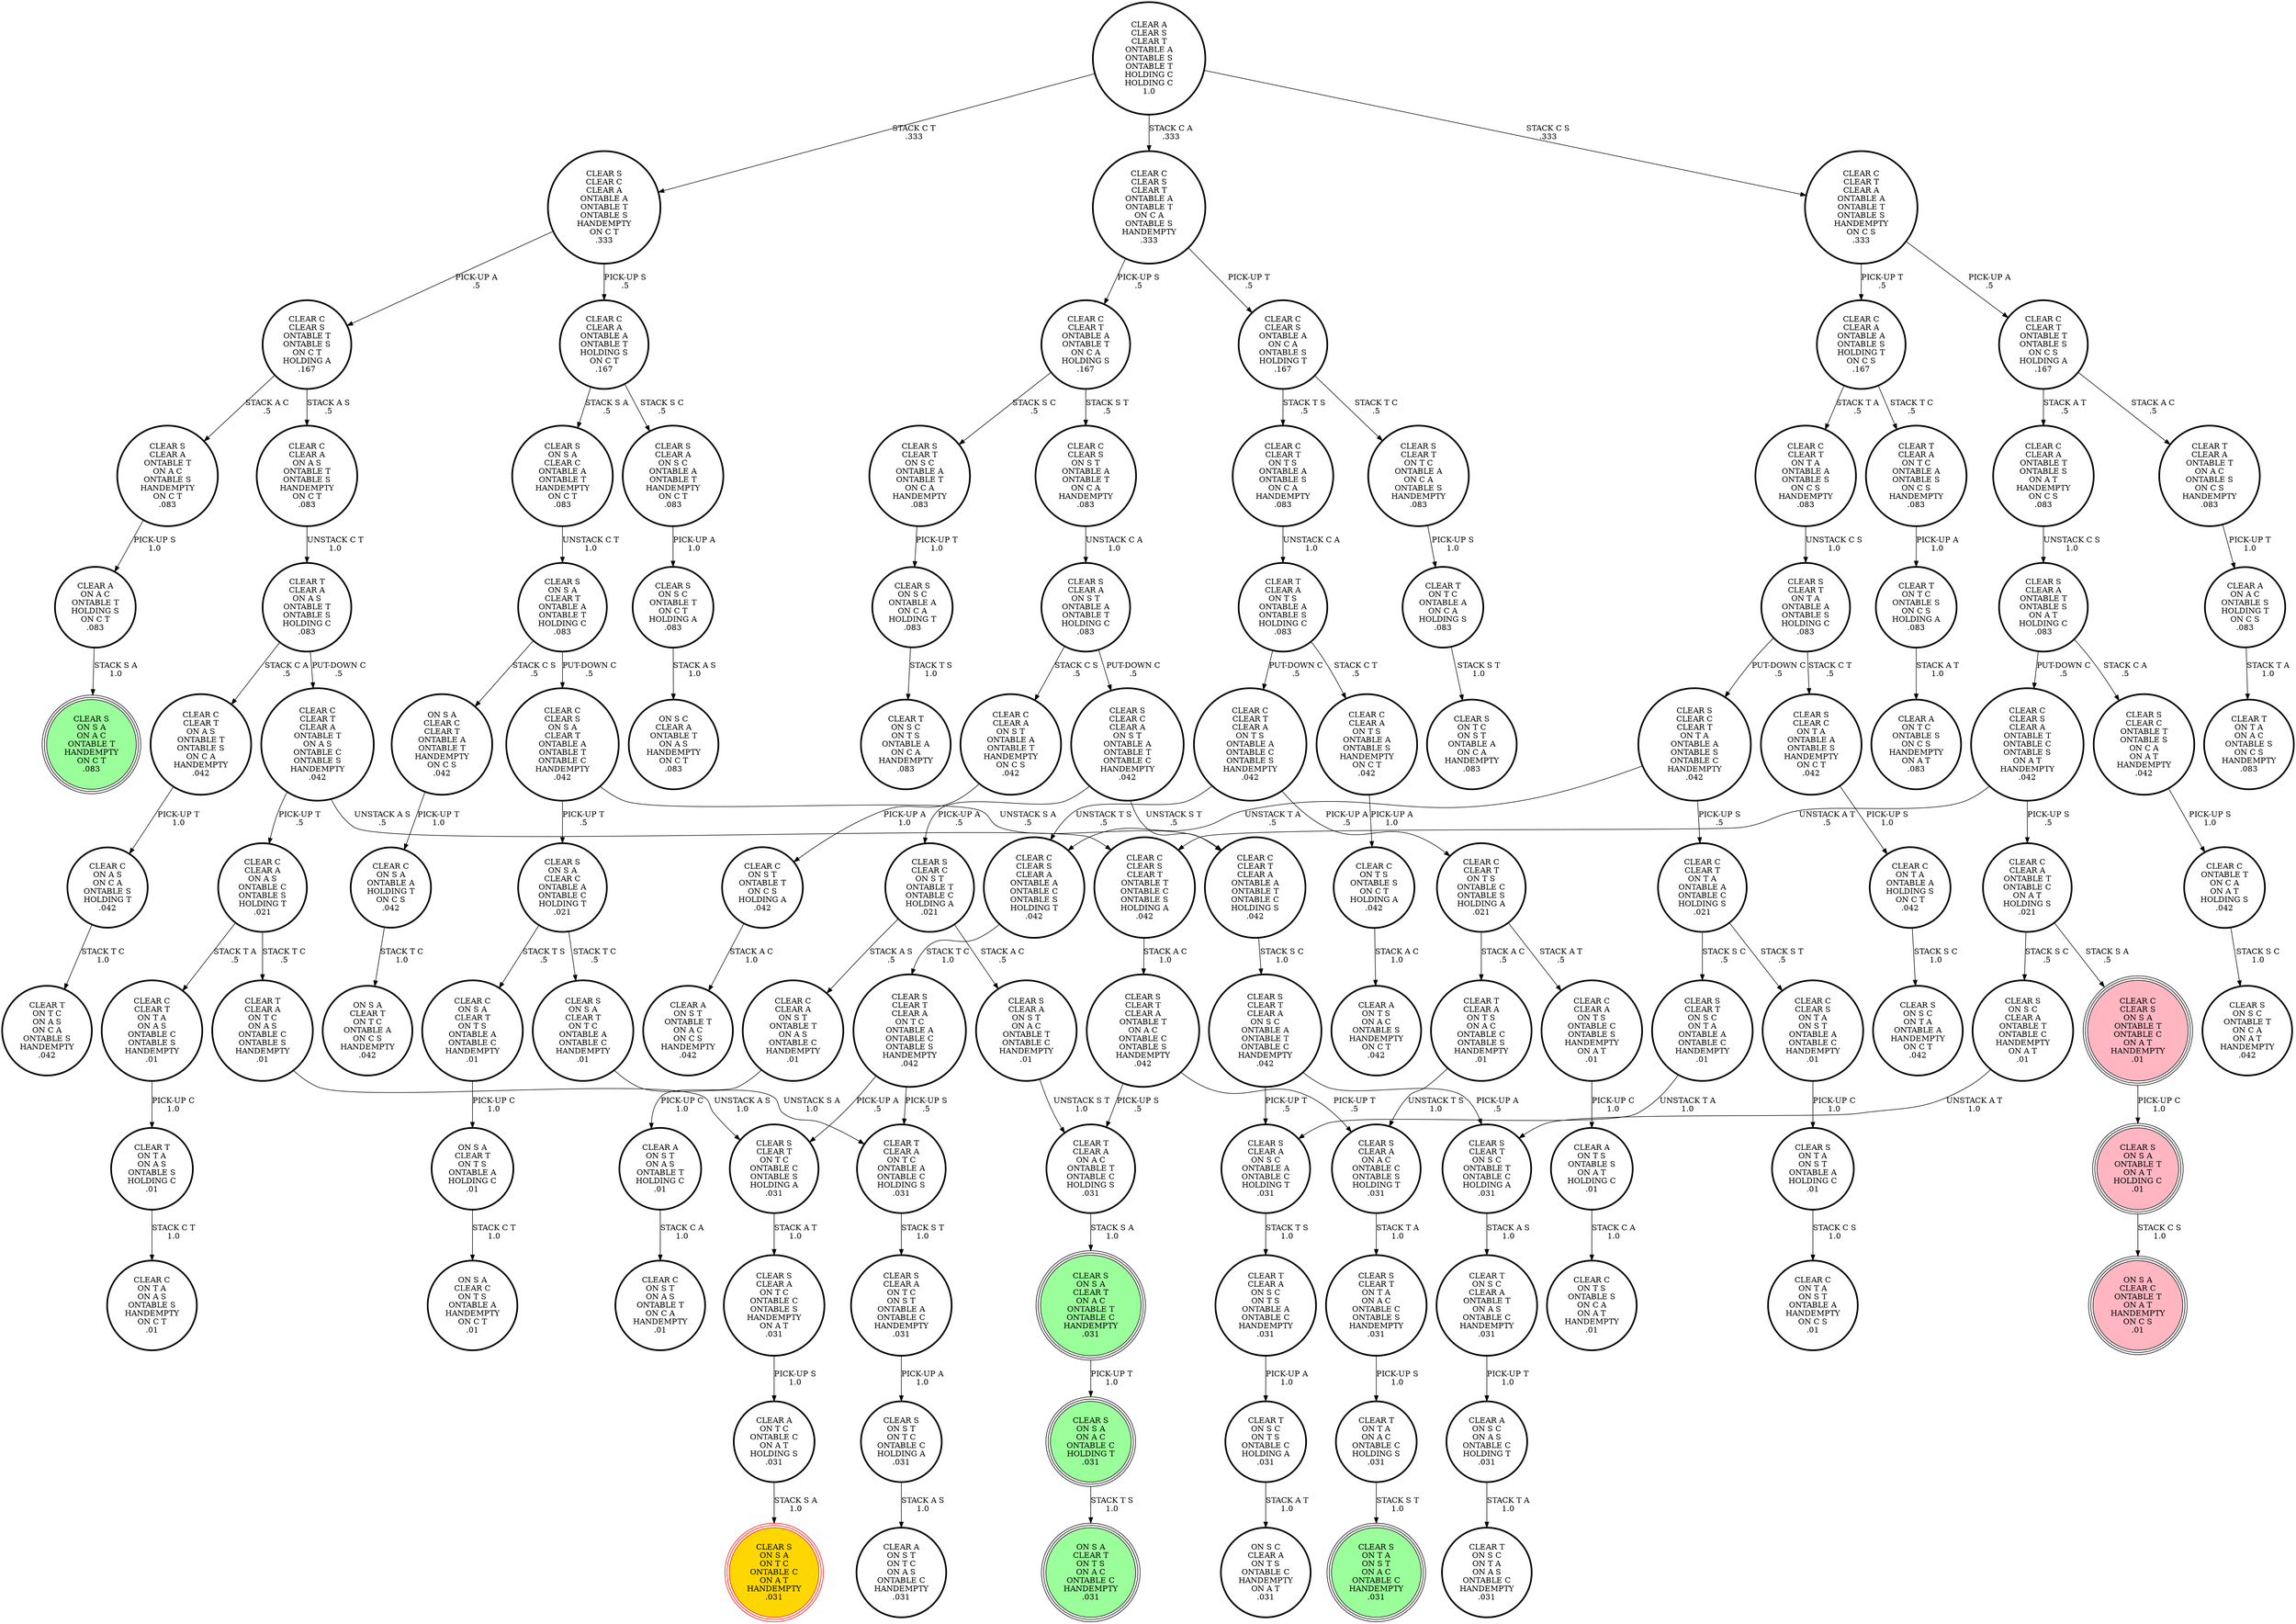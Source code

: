 digraph {
"CLEAR C\nCLEAR T\nCLEAR A\nONTABLE T\nON A S\nONTABLE C\nONTABLE S\nHANDEMPTY\n.042\n" -> "CLEAR C\nCLEAR A\nON A S\nONTABLE C\nONTABLE S\nHOLDING T\n.021\n"[label="PICK-UP T\n.5\n"];
"CLEAR C\nCLEAR T\nCLEAR A\nONTABLE T\nON A S\nONTABLE C\nONTABLE S\nHANDEMPTY\n.042\n" -> "CLEAR C\nCLEAR S\nCLEAR T\nONTABLE T\nONTABLE C\nONTABLE S\nHOLDING A\n.042\n"[label="UNSTACK A S\n.5\n"];
"CLEAR S\nCLEAR T\nCLEAR A\nON S C\nONTABLE A\nONTABLE T\nONTABLE C\nHANDEMPTY\n.042\n" -> "CLEAR S\nCLEAR A\nON S C\nONTABLE A\nONTABLE C\nHOLDING T\n.031\n"[label="PICK-UP T\n.5\n"];
"CLEAR S\nCLEAR T\nCLEAR A\nON S C\nONTABLE A\nONTABLE T\nONTABLE C\nHANDEMPTY\n.042\n" -> "CLEAR S\nCLEAR T\nON S C\nONTABLE T\nONTABLE C\nHOLDING A\n.031\n"[label="PICK-UP A\n.5\n"];
"CLEAR C\nCLEAR A\nON S T\nONTABLE A\nONTABLE T\nHANDEMPTY\nON C S\n.042\n" -> "CLEAR C\nON S T\nONTABLE T\nON C S\nHOLDING A\n.042\n"[label="PICK-UP A\n1.0\n"];
"CLEAR C\nCLEAR A\nON T S\nONTABLE C\nONTABLE S\nHANDEMPTY\nON A T\n.01\n" -> "CLEAR A\nON T S\nONTABLE S\nON A T\nHOLDING C\n.01\n"[label="PICK-UP C\n1.0\n"];
"CLEAR S\nON S A\nONTABLE T\nON A T\nHOLDING C\n.01\n" -> "ON S A\nCLEAR C\nONTABLE T\nON A T\nHANDEMPTY\nON C S\n.01\n"[label="STACK C S\n1.0\n"];
"CLEAR C\nCLEAR S\nON S A\nCLEAR T\nONTABLE A\nONTABLE T\nONTABLE C\nHANDEMPTY\n.042\n" -> "CLEAR C\nCLEAR T\nCLEAR A\nONTABLE A\nONTABLE T\nONTABLE C\nHOLDING S\n.042\n"[label="UNSTACK S A\n.5\n"];
"CLEAR C\nCLEAR S\nON S A\nCLEAR T\nONTABLE A\nONTABLE T\nONTABLE C\nHANDEMPTY\n.042\n" -> "CLEAR S\nON S A\nCLEAR C\nONTABLE A\nONTABLE C\nHOLDING T\n.021\n"[label="PICK-UP T\n.5\n"];
"CLEAR T\nCLEAR A\nON T C\nONTABLE A\nONTABLE C\nHOLDING S\n.031\n" -> "CLEAR S\nCLEAR A\nON T C\nON S T\nONTABLE A\nONTABLE C\nHANDEMPTY\n.031\n"[label="STACK S T\n1.0\n"];
"CLEAR S\nCLEAR C\nON T A\nONTABLE A\nONTABLE S\nHANDEMPTY\nON C T\n.042\n" -> "CLEAR C\nON T A\nONTABLE A\nHOLDING S\nON C T\n.042\n"[label="PICK-UP S\n1.0\n"];
"CLEAR C\nCLEAR S\nON S A\nONTABLE T\nONTABLE C\nON A T\nHANDEMPTY\n.01\n" -> "CLEAR S\nON S A\nONTABLE T\nON A T\nHOLDING C\n.01\n"[label="PICK-UP C\n1.0\n"];
"CLEAR A\nON A C\nONTABLE T\nHOLDING S\nON C T\n.083\n" -> "CLEAR S\nON S A\nON A C\nONTABLE T\nHANDEMPTY\nON C T\n.083\n"[label="STACK S A\n1.0\n"];
"CLEAR S\nON S C\nCLEAR A\nONTABLE T\nONTABLE C\nHANDEMPTY\nON A T\n.01\n" -> "CLEAR S\nCLEAR T\nON S C\nONTABLE T\nONTABLE C\nHOLDING A\n.031\n"[label="UNSTACK A T\n1.0\n"];
"CLEAR S\nON S T\nON T C\nONTABLE C\nHOLDING A\n.031\n" -> "CLEAR A\nON S T\nON T C\nON A S\nONTABLE C\nHANDEMPTY\n.031\n"[label="STACK A S\n1.0\n"];
"CLEAR S\nCLEAR A\nONTABLE T\nON A C\nONTABLE S\nHANDEMPTY\nON C T\n.083\n" -> "CLEAR A\nON A C\nONTABLE T\nHOLDING S\nON C T\n.083\n"[label="PICK-UP S\n1.0\n"];
"CLEAR S\nCLEAR A\nON T C\nON S T\nONTABLE A\nONTABLE C\nHANDEMPTY\n.031\n" -> "CLEAR S\nON S T\nON T C\nONTABLE C\nHOLDING A\n.031\n"[label="PICK-UP A\n1.0\n"];
"CLEAR T\nCLEAR A\nON T C\nONTABLE A\nONTABLE S\nON C S\nHANDEMPTY\n.083\n" -> "CLEAR T\nON T C\nONTABLE S\nON C S\nHOLDING A\n.083\n"[label="PICK-UP A\n1.0\n"];
"CLEAR C\nON T S\nONTABLE S\nON C T\nHOLDING A\n.042\n" -> "CLEAR A\nON T S\nON A C\nONTABLE S\nHANDEMPTY\nON C T\n.042\n"[label="STACK A C\n1.0\n"];
"CLEAR C\nCLEAR T\nON T S\nONTABLE C\nONTABLE S\nHOLDING A\n.021\n" -> "CLEAR T\nCLEAR A\nON T S\nON A C\nONTABLE C\nONTABLE S\nHANDEMPTY\n.01\n"[label="STACK A C\n.5\n"];
"CLEAR C\nCLEAR T\nON T S\nONTABLE C\nONTABLE S\nHOLDING A\n.021\n" -> "CLEAR C\nCLEAR A\nON T S\nONTABLE C\nONTABLE S\nHANDEMPTY\nON A T\n.01\n"[label="STACK A T\n.5\n"];
"CLEAR C\nCLEAR T\nONTABLE T\nONTABLE S\nON C S\nHOLDING A\n.167\n" -> "CLEAR C\nCLEAR A\nONTABLE T\nONTABLE S\nON A T\nHANDEMPTY\nON C S\n.083\n"[label="STACK A T\n.5\n"];
"CLEAR C\nCLEAR T\nONTABLE T\nONTABLE S\nON C S\nHOLDING A\n.167\n" -> "CLEAR T\nCLEAR A\nONTABLE T\nON A C\nONTABLE S\nON C S\nHANDEMPTY\n.083\n"[label="STACK A C\n.5\n"];
"CLEAR C\nCLEAR T\nON T A\nONTABLE A\nONTABLE S\nON C S\nHANDEMPTY\n.083\n" -> "CLEAR S\nCLEAR T\nON T A\nONTABLE A\nONTABLE S\nHOLDING C\n.083\n"[label="UNSTACK C S\n1.0\n"];
"CLEAR C\nCLEAR T\nCLEAR A\nONTABLE A\nONTABLE T\nONTABLE C\nHOLDING S\n.042\n" -> "CLEAR S\nCLEAR T\nCLEAR A\nON S C\nONTABLE A\nONTABLE T\nONTABLE C\nHANDEMPTY\n.042\n"[label="STACK S C\n1.0\n"];
"CLEAR T\nON S C\nCLEAR A\nONTABLE T\nON A S\nONTABLE C\nHANDEMPTY\n.031\n" -> "CLEAR A\nON S C\nON A S\nONTABLE C\nHOLDING T\n.031\n"[label="PICK-UP T\n1.0\n"];
"CLEAR T\nCLEAR A\nON A C\nONTABLE T\nONTABLE C\nHOLDING S\n.031\n" -> "CLEAR S\nON S A\nCLEAR T\nON A C\nONTABLE T\nONTABLE C\nHANDEMPTY\n.031\n"[label="STACK S A\n1.0\n"];
"CLEAR S\nON S A\nCLEAR T\nONTABLE A\nONTABLE T\nHOLDING C\n.083\n" -> "CLEAR C\nCLEAR S\nON S A\nCLEAR T\nONTABLE A\nONTABLE T\nONTABLE C\nHANDEMPTY\n.042\n"[label="PUT-DOWN C\n.5\n"];
"CLEAR S\nON S A\nCLEAR T\nONTABLE A\nONTABLE T\nHOLDING C\n.083\n" -> "ON S A\nCLEAR C\nCLEAR T\nONTABLE A\nONTABLE T\nHANDEMPTY\nON C S\n.042\n"[label="STACK C S\n.5\n"];
"CLEAR A\nCLEAR S\nCLEAR T\nONTABLE A\nONTABLE S\nONTABLE T\nHOLDING C\nHOLDING C\n1.0\n" -> "CLEAR C\nCLEAR T\nCLEAR A\nONTABLE A\nONTABLE T\nONTABLE S\nHANDEMPTY\nON C S\n.333\n"[label="STACK C S\n.333\n"];
"CLEAR A\nCLEAR S\nCLEAR T\nONTABLE A\nONTABLE S\nONTABLE T\nHOLDING C\nHOLDING C\n1.0\n" -> "CLEAR C\nCLEAR S\nCLEAR T\nONTABLE A\nONTABLE T\nON C A\nONTABLE S\nHANDEMPTY\n.333\n"[label="STACK C A\n.333\n"];
"CLEAR A\nCLEAR S\nCLEAR T\nONTABLE A\nONTABLE S\nONTABLE T\nHOLDING C\nHOLDING C\n1.0\n" -> "CLEAR S\nCLEAR C\nCLEAR A\nONTABLE A\nONTABLE T\nONTABLE S\nHANDEMPTY\nON C T\n.333\n"[label="STACK C T\n.333\n"];
"CLEAR C\nCLEAR S\nON S T\nONTABLE A\nONTABLE T\nON C A\nHANDEMPTY\n.083\n" -> "CLEAR S\nCLEAR A\nON S T\nONTABLE A\nONTABLE T\nHOLDING C\n.083\n"[label="UNSTACK C A\n1.0\n"];
"CLEAR C\nCLEAR A\nON A S\nONTABLE C\nONTABLE S\nHOLDING T\n.021\n" -> "CLEAR T\nCLEAR A\nON T C\nON A S\nONTABLE C\nONTABLE S\nHANDEMPTY\n.01\n"[label="STACK T C\n.5\n"];
"CLEAR C\nCLEAR A\nON A S\nONTABLE C\nONTABLE S\nHOLDING T\n.021\n" -> "CLEAR C\nCLEAR T\nON T A\nON A S\nONTABLE C\nONTABLE S\nHANDEMPTY\n.01\n"[label="STACK T A\n.5\n"];
"CLEAR T\nON S C\nON T S\nONTABLE C\nHOLDING A\n.031\n" -> "ON S C\nCLEAR A\nON T S\nONTABLE C\nHANDEMPTY\nON A T\n.031\n"[label="STACK A T\n1.0\n"];
"CLEAR C\nON S T\nONTABLE T\nON C S\nHOLDING A\n.042\n" -> "CLEAR A\nON S T\nONTABLE T\nON A C\nON C S\nHANDEMPTY\n.042\n"[label="STACK A C\n1.0\n"];
"ON S A\nCLEAR C\nCLEAR T\nONTABLE A\nONTABLE T\nHANDEMPTY\nON C S\n.042\n" -> "CLEAR C\nON S A\nONTABLE A\nHOLDING T\nON C S\n.042\n"[label="PICK-UP T\n1.0\n"];
"CLEAR S\nON S A\nCLEAR T\nON T C\nONTABLE A\nONTABLE C\nHANDEMPTY\n.01\n" -> "CLEAR T\nCLEAR A\nON T C\nONTABLE A\nONTABLE C\nHOLDING S\n.031\n"[label="UNSTACK S A\n1.0\n"];
"CLEAR C\nCLEAR S\nONTABLE T\nONTABLE S\nON C T\nHOLDING A\n.167\n" -> "CLEAR S\nCLEAR A\nONTABLE T\nON A C\nONTABLE S\nHANDEMPTY\nON C T\n.083\n"[label="STACK A C\n.5\n"];
"CLEAR C\nCLEAR S\nONTABLE T\nONTABLE S\nON C T\nHOLDING A\n.167\n" -> "CLEAR C\nCLEAR A\nON A S\nONTABLE T\nONTABLE S\nHANDEMPTY\nON C T\n.083\n"[label="STACK A S\n.5\n"];
"CLEAR C\nCLEAR T\nONTABLE A\nONTABLE T\nON C A\nHOLDING S\n.167\n" -> "CLEAR S\nCLEAR T\nON S C\nONTABLE A\nONTABLE T\nON C A\nHANDEMPTY\n.083\n"[label="STACK S C\n.5\n"];
"CLEAR C\nCLEAR T\nONTABLE A\nONTABLE T\nON C A\nHOLDING S\n.167\n" -> "CLEAR C\nCLEAR S\nON S T\nONTABLE A\nONTABLE T\nON C A\nHANDEMPTY\n.083\n"[label="STACK S T\n.5\n"];
"CLEAR C\nCLEAR T\nON T A\nONTABLE A\nONTABLE C\nHOLDING S\n.021\n" -> "CLEAR S\nCLEAR T\nON S C\nON T A\nONTABLE A\nONTABLE C\nHANDEMPTY\n.01\n"[label="STACK S C\n.5\n"];
"CLEAR C\nCLEAR T\nON T A\nONTABLE A\nONTABLE C\nHOLDING S\n.021\n" -> "CLEAR C\nCLEAR S\nON T A\nON S T\nONTABLE A\nONTABLE C\nHANDEMPTY\n.01\n"[label="STACK S T\n.5\n"];
"CLEAR A\nON S T\nON A S\nONTABLE T\nHOLDING C\n.01\n" -> "CLEAR C\nON S T\nON A S\nONTABLE T\nON C A\nHANDEMPTY\n.01\n"[label="STACK C A\n1.0\n"];
"CLEAR C\nON S A\nCLEAR T\nON T S\nONTABLE A\nONTABLE C\nHANDEMPTY\n.01\n" -> "ON S A\nCLEAR T\nON T S\nONTABLE A\nHOLDING C\n.01\n"[label="PICK-UP C\n1.0\n"];
"CLEAR C\nCLEAR T\nON T S\nONTABLE A\nONTABLE S\nON C A\nHANDEMPTY\n.083\n" -> "CLEAR T\nCLEAR A\nON T S\nONTABLE A\nONTABLE S\nHOLDING C\n.083\n"[label="UNSTACK C A\n1.0\n"];
"CLEAR T\nCLEAR A\nON T C\nON A S\nONTABLE C\nONTABLE S\nHANDEMPTY\n.01\n" -> "CLEAR S\nCLEAR T\nON T C\nONTABLE C\nONTABLE S\nHOLDING A\n.031\n"[label="UNSTACK A S\n1.0\n"];
"CLEAR C\nCLEAR S\nCLEAR T\nONTABLE T\nONTABLE C\nONTABLE S\nHOLDING A\n.042\n" -> "CLEAR S\nCLEAR T\nCLEAR A\nONTABLE T\nON A C\nONTABLE C\nONTABLE S\nHANDEMPTY\n.042\n"[label="STACK A C\n1.0\n"];
"CLEAR C\nON S A\nONTABLE A\nHOLDING T\nON C S\n.042\n" -> "ON S A\nCLEAR T\nON T C\nONTABLE A\nON C S\nHANDEMPTY\n.042\n"[label="STACK T C\n1.0\n"];
"CLEAR T\nON T A\nON A S\nONTABLE S\nHOLDING C\n.01\n" -> "CLEAR C\nON T A\nON A S\nONTABLE S\nHANDEMPTY\nON C T\n.01\n"[label="STACK C T\n1.0\n"];
"CLEAR C\nONTABLE T\nON C A\nON A T\nHOLDING S\n.042\n" -> "CLEAR S\nON S C\nONTABLE T\nON C A\nON A T\nHANDEMPTY\n.042\n"[label="STACK S C\n1.0\n"];
"ON S A\nCLEAR T\nON T S\nONTABLE A\nHOLDING C\n.01\n" -> "ON S A\nCLEAR C\nON T S\nONTABLE A\nHANDEMPTY\nON C T\n.01\n"[label="STACK C T\n1.0\n"];
"CLEAR C\nCLEAR T\nON A S\nONTABLE T\nONTABLE S\nON C A\nHANDEMPTY\n.042\n" -> "CLEAR C\nON A S\nON C A\nONTABLE S\nHOLDING T\n.042\n"[label="PICK-UP T\n1.0\n"];
"CLEAR C\nCLEAR A\nON A S\nONTABLE T\nONTABLE S\nHANDEMPTY\nON C T\n.083\n" -> "CLEAR T\nCLEAR A\nON A S\nONTABLE T\nONTABLE S\nHOLDING C\n.083\n"[label="UNSTACK C T\n1.0\n"];
"CLEAR T\nCLEAR A\nON A S\nONTABLE T\nONTABLE S\nHOLDING C\n.083\n" -> "CLEAR C\nCLEAR T\nON A S\nONTABLE T\nONTABLE S\nON C A\nHANDEMPTY\n.042\n"[label="STACK C A\n.5\n"];
"CLEAR T\nCLEAR A\nON A S\nONTABLE T\nONTABLE S\nHOLDING C\n.083\n" -> "CLEAR C\nCLEAR T\nCLEAR A\nONTABLE T\nON A S\nONTABLE C\nONTABLE S\nHANDEMPTY\n.042\n"[label="PUT-DOWN C\n.5\n"];
"CLEAR C\nCLEAR A\nON S T\nONTABLE T\nON A S\nONTABLE C\nHANDEMPTY\n.01\n" -> "CLEAR A\nON S T\nON A S\nONTABLE T\nHOLDING C\n.01\n"[label="PICK-UP C\n1.0\n"];
"CLEAR A\nON T C\nONTABLE C\nON A T\nHOLDING S\n.031\n" -> "CLEAR S\nON S A\nON T C\nONTABLE C\nON A T\nHANDEMPTY\n.031\n"[label="STACK S A\n1.0\n"];
"CLEAR T\nON T A\nON A C\nONTABLE C\nHOLDING S\n.031\n" -> "CLEAR S\nON T A\nON S T\nON A C\nONTABLE C\nHANDEMPTY\n.031\n"[label="STACK S T\n1.0\n"];
"CLEAR S\nON S C\nONTABLE T\nON C T\nHOLDING A\n.083\n" -> "ON S C\nCLEAR A\nONTABLE T\nON A S\nHANDEMPTY\nON C T\n.083\n"[label="STACK A S\n1.0\n"];
"CLEAR S\nCLEAR T\nON S C\nONTABLE T\nONTABLE C\nHOLDING A\n.031\n" -> "CLEAR T\nON S C\nCLEAR A\nONTABLE T\nON A S\nONTABLE C\nHANDEMPTY\n.031\n"[label="STACK A S\n1.0\n"];
"CLEAR S\nCLEAR T\nON T A\nON A C\nONTABLE C\nONTABLE S\nHANDEMPTY\n.031\n" -> "CLEAR T\nON T A\nON A C\nONTABLE C\nHOLDING S\n.031\n"[label="PICK-UP S\n1.0\n"];
"CLEAR S\nCLEAR A\nON S T\nON A C\nONTABLE T\nONTABLE C\nHANDEMPTY\n.01\n" -> "CLEAR T\nCLEAR A\nON A C\nONTABLE T\nONTABLE C\nHOLDING S\n.031\n"[label="UNSTACK S T\n1.0\n"];
"CLEAR S\nCLEAR C\nON S T\nONTABLE T\nONTABLE C\nHOLDING A\n.021\n" -> "CLEAR C\nCLEAR A\nON S T\nONTABLE T\nON A S\nONTABLE C\nHANDEMPTY\n.01\n"[label="STACK A S\n.5\n"];
"CLEAR S\nCLEAR C\nON S T\nONTABLE T\nONTABLE C\nHOLDING A\n.021\n" -> "CLEAR S\nCLEAR A\nON S T\nON A C\nONTABLE T\nONTABLE C\nHANDEMPTY\n.01\n"[label="STACK A C\n.5\n"];
"CLEAR C\nCLEAR S\nON T A\nON S T\nONTABLE A\nONTABLE C\nHANDEMPTY\n.01\n" -> "CLEAR S\nON T A\nON S T\nONTABLE A\nHOLDING C\n.01\n"[label="PICK-UP C\n1.0\n"];
"CLEAR C\nON A S\nON C A\nONTABLE S\nHOLDING T\n.042\n" -> "CLEAR T\nON T C\nON A S\nON C A\nONTABLE S\nHANDEMPTY\n.042\n"[label="STACK T C\n1.0\n"];
"CLEAR C\nCLEAR S\nCLEAR T\nONTABLE A\nONTABLE T\nON C A\nONTABLE S\nHANDEMPTY\n.333\n" -> "CLEAR C\nCLEAR T\nONTABLE A\nONTABLE T\nON C A\nHOLDING S\n.167\n"[label="PICK-UP S\n.5\n"];
"CLEAR C\nCLEAR S\nCLEAR T\nONTABLE A\nONTABLE T\nON C A\nONTABLE S\nHANDEMPTY\n.333\n" -> "CLEAR C\nCLEAR S\nONTABLE A\nON C A\nONTABLE S\nHOLDING T\n.167\n"[label="PICK-UP T\n.5\n"];
"CLEAR S\nON S A\nCLEAR T\nON A C\nONTABLE T\nONTABLE C\nHANDEMPTY\n.031\n" -> "CLEAR S\nON S A\nON A C\nONTABLE C\nHOLDING T\n.031\n"[label="PICK-UP T\n1.0\n"];
"CLEAR S\nON S A\nCLEAR C\nONTABLE A\nONTABLE T\nHANDEMPTY\nON C T\n.083\n" -> "CLEAR S\nON S A\nCLEAR T\nONTABLE A\nONTABLE T\nHOLDING C\n.083\n"[label="UNSTACK C T\n1.0\n"];
"CLEAR C\nCLEAR T\nCLEAR A\nON T S\nONTABLE A\nONTABLE C\nONTABLE S\nHANDEMPTY\n.042\n" -> "CLEAR C\nCLEAR S\nCLEAR A\nONTABLE A\nONTABLE C\nONTABLE S\nHOLDING T\n.042\n"[label="UNSTACK T S\n.5\n"];
"CLEAR C\nCLEAR T\nCLEAR A\nON T S\nONTABLE A\nONTABLE C\nONTABLE S\nHANDEMPTY\n.042\n" -> "CLEAR C\nCLEAR T\nON T S\nONTABLE C\nONTABLE S\nHOLDING A\n.021\n"[label="PICK-UP A\n.5\n"];
"CLEAR A\nON T S\nONTABLE S\nON A T\nHOLDING C\n.01\n" -> "CLEAR C\nON T S\nONTABLE S\nON C A\nON A T\nHANDEMPTY\n.01\n"[label="STACK C A\n1.0\n"];
"CLEAR S\nCLEAR C\nONTABLE T\nONTABLE S\nON C A\nON A T\nHANDEMPTY\n.042\n" -> "CLEAR C\nONTABLE T\nON C A\nON A T\nHOLDING S\n.042\n"[label="PICK-UP S\n1.0\n"];
"CLEAR C\nCLEAR A\nONTABLE A\nONTABLE S\nHOLDING T\nON C S\n.167\n" -> "CLEAR T\nCLEAR A\nON T C\nONTABLE A\nONTABLE S\nON C S\nHANDEMPTY\n.083\n"[label="STACK T C\n.5\n"];
"CLEAR C\nCLEAR A\nONTABLE A\nONTABLE S\nHOLDING T\nON C S\n.167\n" -> "CLEAR C\nCLEAR T\nON T A\nONTABLE A\nONTABLE S\nON C S\nHANDEMPTY\n.083\n"[label="STACK T A\n.5\n"];
"CLEAR S\nCLEAR A\nON S C\nONTABLE A\nONTABLE T\nHANDEMPTY\nON C T\n.083\n" -> "CLEAR S\nON S C\nONTABLE T\nON C T\nHOLDING A\n.083\n"[label="PICK-UP A\n1.0\n"];
"CLEAR S\nCLEAR C\nCLEAR T\nON T A\nONTABLE A\nONTABLE S\nONTABLE C\nHANDEMPTY\n.042\n" -> "CLEAR C\nCLEAR S\nCLEAR A\nONTABLE A\nONTABLE C\nONTABLE S\nHOLDING T\n.042\n"[label="UNSTACK T A\n.5\n"];
"CLEAR S\nCLEAR C\nCLEAR T\nON T A\nONTABLE A\nONTABLE S\nONTABLE C\nHANDEMPTY\n.042\n" -> "CLEAR C\nCLEAR T\nON T A\nONTABLE A\nONTABLE C\nHOLDING S\n.021\n"[label="PICK-UP S\n.5\n"];
"CLEAR S\nCLEAR T\nON T C\nONTABLE C\nONTABLE S\nHOLDING A\n.031\n" -> "CLEAR S\nCLEAR A\nON T C\nONTABLE C\nONTABLE S\nHANDEMPTY\nON A T\n.031\n"[label="STACK A T\n1.0\n"];
"CLEAR S\nCLEAR A\nONTABLE T\nONTABLE S\nON A T\nHOLDING C\n.083\n" -> "CLEAR C\nCLEAR S\nCLEAR A\nONTABLE T\nONTABLE C\nONTABLE S\nON A T\nHANDEMPTY\n.042\n"[label="PUT-DOWN C\n.5\n"];
"CLEAR S\nCLEAR A\nONTABLE T\nONTABLE S\nON A T\nHOLDING C\n.083\n" -> "CLEAR S\nCLEAR C\nONTABLE T\nONTABLE S\nON C A\nON A T\nHANDEMPTY\n.042\n"[label="STACK C A\n.5\n"];
"CLEAR C\nCLEAR S\nONTABLE A\nON C A\nONTABLE S\nHOLDING T\n.167\n" -> "CLEAR C\nCLEAR T\nON T S\nONTABLE A\nONTABLE S\nON C A\nHANDEMPTY\n.083\n"[label="STACK T S\n.5\n"];
"CLEAR C\nCLEAR S\nONTABLE A\nON C A\nONTABLE S\nHOLDING T\n.167\n" -> "CLEAR S\nCLEAR T\nON T C\nONTABLE A\nON C A\nONTABLE S\nHANDEMPTY\n.083\n"[label="STACK T C\n.5\n"];
"CLEAR A\nON S C\nON A S\nONTABLE C\nHOLDING T\n.031\n" -> "CLEAR T\nON S C\nON T A\nON A S\nONTABLE C\nHANDEMPTY\n.031\n"[label="STACK T A\n1.0\n"];
"CLEAR S\nON S C\nONTABLE A\nON C A\nHOLDING T\n.083\n" -> "CLEAR T\nON S C\nON T S\nONTABLE A\nON C A\nHANDEMPTY\n.083\n"[label="STACK T S\n1.0\n"];
"CLEAR S\nCLEAR T\nCLEAR A\nONTABLE T\nON A C\nONTABLE C\nONTABLE S\nHANDEMPTY\n.042\n" -> "CLEAR S\nCLEAR A\nON A C\nONTABLE C\nONTABLE S\nHOLDING T\n.031\n"[label="PICK-UP T\n.5\n"];
"CLEAR S\nCLEAR T\nCLEAR A\nONTABLE T\nON A C\nONTABLE C\nONTABLE S\nHANDEMPTY\n.042\n" -> "CLEAR T\nCLEAR A\nON A C\nONTABLE T\nONTABLE C\nHOLDING S\n.031\n"[label="PICK-UP S\n.5\n"];
"CLEAR S\nCLEAR C\nCLEAR A\nONTABLE A\nONTABLE T\nONTABLE S\nHANDEMPTY\nON C T\n.333\n" -> "CLEAR C\nCLEAR A\nONTABLE A\nONTABLE T\nHOLDING S\nON C T\n.167\n"[label="PICK-UP S\n.5\n"];
"CLEAR S\nCLEAR C\nCLEAR A\nONTABLE A\nONTABLE T\nONTABLE S\nHANDEMPTY\nON C T\n.333\n" -> "CLEAR C\nCLEAR S\nONTABLE T\nONTABLE S\nON C T\nHOLDING A\n.167\n"[label="PICK-UP A\n.5\n"];
"CLEAR C\nCLEAR T\nCLEAR A\nONTABLE A\nONTABLE T\nONTABLE S\nHANDEMPTY\nON C S\n.333\n" -> "CLEAR C\nCLEAR A\nONTABLE A\nONTABLE S\nHOLDING T\nON C S\n.167\n"[label="PICK-UP T\n.5\n"];
"CLEAR C\nCLEAR T\nCLEAR A\nONTABLE A\nONTABLE T\nONTABLE S\nHANDEMPTY\nON C S\n.333\n" -> "CLEAR C\nCLEAR T\nONTABLE T\nONTABLE S\nON C S\nHOLDING A\n.167\n"[label="PICK-UP A\n.5\n"];
"CLEAR T\nCLEAR A\nON T S\nONTABLE A\nONTABLE S\nHOLDING C\n.083\n" -> "CLEAR C\nCLEAR T\nCLEAR A\nON T S\nONTABLE A\nONTABLE C\nONTABLE S\nHANDEMPTY\n.042\n"[label="PUT-DOWN C\n.5\n"];
"CLEAR T\nCLEAR A\nON T S\nONTABLE A\nONTABLE S\nHOLDING C\n.083\n" -> "CLEAR C\nCLEAR A\nON T S\nONTABLE A\nONTABLE S\nHANDEMPTY\nON C T\n.042\n"[label="STACK C T\n.5\n"];
"CLEAR S\nCLEAR A\nON A C\nONTABLE C\nONTABLE S\nHOLDING T\n.031\n" -> "CLEAR S\nCLEAR T\nON T A\nON A C\nONTABLE C\nONTABLE S\nHANDEMPTY\n.031\n"[label="STACK T A\n1.0\n"];
"CLEAR S\nCLEAR T\nON T C\nONTABLE A\nON C A\nONTABLE S\nHANDEMPTY\n.083\n" -> "CLEAR T\nON T C\nONTABLE A\nON C A\nHOLDING S\n.083\n"[label="PICK-UP S\n1.0\n"];
"CLEAR S\nCLEAR T\nCLEAR A\nON T C\nONTABLE A\nONTABLE C\nONTABLE S\nHANDEMPTY\n.042\n" -> "CLEAR S\nCLEAR T\nON T C\nONTABLE C\nONTABLE S\nHOLDING A\n.031\n"[label="PICK-UP A\n.5\n"];
"CLEAR S\nCLEAR T\nCLEAR A\nON T C\nONTABLE A\nONTABLE C\nONTABLE S\nHANDEMPTY\n.042\n" -> "CLEAR T\nCLEAR A\nON T C\nONTABLE A\nONTABLE C\nHOLDING S\n.031\n"[label="PICK-UP S\n.5\n"];
"CLEAR S\nCLEAR A\nON S T\nONTABLE A\nONTABLE T\nHOLDING C\n.083\n" -> "CLEAR S\nCLEAR C\nCLEAR A\nON S T\nONTABLE A\nONTABLE T\nONTABLE C\nHANDEMPTY\n.042\n"[label="PUT-DOWN C\n.5\n"];
"CLEAR S\nCLEAR A\nON S T\nONTABLE A\nONTABLE T\nHOLDING C\n.083\n" -> "CLEAR C\nCLEAR A\nON S T\nONTABLE A\nONTABLE T\nHANDEMPTY\nON C S\n.042\n"[label="STACK C S\n.5\n"];
"CLEAR S\nCLEAR A\nON T C\nONTABLE C\nONTABLE S\nHANDEMPTY\nON A T\n.031\n" -> "CLEAR A\nON T C\nONTABLE C\nON A T\nHOLDING S\n.031\n"[label="PICK-UP S\n1.0\n"];
"CLEAR T\nCLEAR A\nONTABLE T\nON A C\nONTABLE S\nON C S\nHANDEMPTY\n.083\n" -> "CLEAR A\nON A C\nONTABLE S\nHOLDING T\nON C S\n.083\n"[label="PICK-UP T\n1.0\n"];
"CLEAR T\nON T C\nONTABLE S\nON C S\nHOLDING A\n.083\n" -> "CLEAR A\nON T C\nONTABLE S\nON C S\nHANDEMPTY\nON A T\n.083\n"[label="STACK A T\n1.0\n"];
"CLEAR T\nCLEAR A\nON T S\nON A C\nONTABLE C\nONTABLE S\nHANDEMPTY\n.01\n" -> "CLEAR S\nCLEAR A\nON A C\nONTABLE C\nONTABLE S\nHOLDING T\n.031\n"[label="UNSTACK T S\n1.0\n"];
"CLEAR S\nCLEAR T\nON T A\nONTABLE A\nONTABLE S\nHOLDING C\n.083\n" -> "CLEAR S\nCLEAR C\nON T A\nONTABLE A\nONTABLE S\nHANDEMPTY\nON C T\n.042\n"[label="STACK C T\n.5\n"];
"CLEAR S\nCLEAR T\nON T A\nONTABLE A\nONTABLE S\nHOLDING C\n.083\n" -> "CLEAR S\nCLEAR C\nCLEAR T\nON T A\nONTABLE A\nONTABLE S\nONTABLE C\nHANDEMPTY\n.042\n"[label="PUT-DOWN C\n.5\n"];
"CLEAR C\nCLEAR S\nCLEAR A\nONTABLE T\nONTABLE C\nONTABLE S\nON A T\nHANDEMPTY\n.042\n" -> "CLEAR C\nCLEAR A\nONTABLE T\nONTABLE C\nON A T\nHOLDING S\n.021\n"[label="PICK-UP S\n.5\n"];
"CLEAR C\nCLEAR S\nCLEAR A\nONTABLE T\nONTABLE C\nONTABLE S\nON A T\nHANDEMPTY\n.042\n" -> "CLEAR C\nCLEAR S\nCLEAR T\nONTABLE T\nONTABLE C\nONTABLE S\nHOLDING A\n.042\n"[label="UNSTACK A T\n.5\n"];
"CLEAR C\nCLEAR A\nONTABLE A\nONTABLE T\nHOLDING S\nON C T\n.167\n" -> "CLEAR S\nCLEAR A\nON S C\nONTABLE A\nONTABLE T\nHANDEMPTY\nON C T\n.083\n"[label="STACK S C\n.5\n"];
"CLEAR C\nCLEAR A\nONTABLE A\nONTABLE T\nHOLDING S\nON C T\n.167\n" -> "CLEAR S\nON S A\nCLEAR C\nONTABLE A\nONTABLE T\nHANDEMPTY\nON C T\n.083\n"[label="STACK S A\n.5\n"];
"CLEAR T\nON T C\nONTABLE A\nON C A\nHOLDING S\n.083\n" -> "CLEAR S\nON T C\nON S T\nONTABLE A\nON C A\nHANDEMPTY\n.083\n"[label="STACK S T\n1.0\n"];
"CLEAR C\nCLEAR A\nONTABLE T\nONTABLE C\nON A T\nHOLDING S\n.021\n" -> "CLEAR S\nON S C\nCLEAR A\nONTABLE T\nONTABLE C\nHANDEMPTY\nON A T\n.01\n"[label="STACK S C\n.5\n"];
"CLEAR C\nCLEAR A\nONTABLE T\nONTABLE C\nON A T\nHOLDING S\n.021\n" -> "CLEAR C\nCLEAR S\nON S A\nONTABLE T\nONTABLE C\nON A T\nHANDEMPTY\n.01\n"[label="STACK S A\n.5\n"];
"CLEAR C\nCLEAR A\nON T S\nONTABLE A\nONTABLE S\nHANDEMPTY\nON C T\n.042\n" -> "CLEAR C\nON T S\nONTABLE S\nON C T\nHOLDING A\n.042\n"[label="PICK-UP A\n1.0\n"];
"CLEAR C\nCLEAR A\nONTABLE T\nONTABLE S\nON A T\nHANDEMPTY\nON C S\n.083\n" -> "CLEAR S\nCLEAR A\nONTABLE T\nONTABLE S\nON A T\nHOLDING C\n.083\n"[label="UNSTACK C S\n1.0\n"];
"CLEAR T\nCLEAR A\nON S C\nON T S\nONTABLE A\nONTABLE C\nHANDEMPTY\n.031\n" -> "CLEAR T\nON S C\nON T S\nONTABLE C\nHOLDING A\n.031\n"[label="PICK-UP A\n1.0\n"];
"CLEAR A\nON A C\nONTABLE S\nHOLDING T\nON C S\n.083\n" -> "CLEAR T\nON T A\nON A C\nONTABLE S\nON C S\nHANDEMPTY\n.083\n"[label="STACK T A\n1.0\n"];
"CLEAR S\nCLEAR C\nCLEAR A\nON S T\nONTABLE A\nONTABLE T\nONTABLE C\nHANDEMPTY\n.042\n" -> "CLEAR S\nCLEAR C\nON S T\nONTABLE T\nONTABLE C\nHOLDING A\n.021\n"[label="PICK-UP A\n.5\n"];
"CLEAR S\nCLEAR C\nCLEAR A\nON S T\nONTABLE A\nONTABLE T\nONTABLE C\nHANDEMPTY\n.042\n" -> "CLEAR C\nCLEAR T\nCLEAR A\nONTABLE A\nONTABLE T\nONTABLE C\nHOLDING S\n.042\n"[label="UNSTACK S T\n.5\n"];
"CLEAR C\nCLEAR T\nON T A\nON A S\nONTABLE C\nONTABLE S\nHANDEMPTY\n.01\n" -> "CLEAR T\nON T A\nON A S\nONTABLE S\nHOLDING C\n.01\n"[label="PICK-UP C\n1.0\n"];
"CLEAR S\nON S A\nON A C\nONTABLE C\nHOLDING T\n.031\n" -> "ON S A\nCLEAR T\nON T S\nON A C\nONTABLE C\nHANDEMPTY\n.031\n"[label="STACK T S\n1.0\n"];
"CLEAR S\nON T A\nON S T\nONTABLE A\nHOLDING C\n.01\n" -> "CLEAR C\nON T A\nON S T\nONTABLE A\nHANDEMPTY\nON C S\n.01\n"[label="STACK C S\n1.0\n"];
"CLEAR S\nCLEAR A\nON S C\nONTABLE A\nONTABLE C\nHOLDING T\n.031\n" -> "CLEAR T\nCLEAR A\nON S C\nON T S\nONTABLE A\nONTABLE C\nHANDEMPTY\n.031\n"[label="STACK T S\n1.0\n"];
"CLEAR S\nCLEAR T\nON S C\nONTABLE A\nONTABLE T\nON C A\nHANDEMPTY\n.083\n" -> "CLEAR S\nON S C\nONTABLE A\nON C A\nHOLDING T\n.083\n"[label="PICK-UP T\n1.0\n"];
"CLEAR C\nON T A\nONTABLE A\nHOLDING S\nON C T\n.042\n" -> "CLEAR S\nON S C\nON T A\nONTABLE A\nHANDEMPTY\nON C T\n.042\n"[label="STACK S C\n1.0\n"];
"CLEAR S\nCLEAR T\nON S C\nON T A\nONTABLE A\nONTABLE C\nHANDEMPTY\n.01\n" -> "CLEAR S\nCLEAR A\nON S C\nONTABLE A\nONTABLE C\nHOLDING T\n.031\n"[label="UNSTACK T A\n1.0\n"];
"CLEAR S\nON S A\nCLEAR C\nONTABLE A\nONTABLE C\nHOLDING T\n.021\n" -> "CLEAR C\nON S A\nCLEAR T\nON T S\nONTABLE A\nONTABLE C\nHANDEMPTY\n.01\n"[label="STACK T S\n.5\n"];
"CLEAR S\nON S A\nCLEAR C\nONTABLE A\nONTABLE C\nHOLDING T\n.021\n" -> "CLEAR S\nON S A\nCLEAR T\nON T C\nONTABLE A\nONTABLE C\nHANDEMPTY\n.01\n"[label="STACK T C\n.5\n"];
"CLEAR C\nCLEAR S\nCLEAR A\nONTABLE A\nONTABLE C\nONTABLE S\nHOLDING T\n.042\n" -> "CLEAR S\nCLEAR T\nCLEAR A\nON T C\nONTABLE A\nONTABLE C\nONTABLE S\nHANDEMPTY\n.042\n"[label="STACK T C\n1.0\n"];
"CLEAR C\nON T A\nON S T\nONTABLE A\nHANDEMPTY\nON C S\n.01\n" [shape=circle, penwidth=3];
"ON S A\nCLEAR T\nON T C\nONTABLE A\nON C S\nHANDEMPTY\n.042\n" [shape=circle, penwidth=3];
"CLEAR S\nON S C\nON T A\nONTABLE A\nHANDEMPTY\nON C T\n.042\n" [shape=circle, penwidth=3];
"CLEAR C\nON T A\nON A S\nONTABLE S\nHANDEMPTY\nON C T\n.01\n" [shape=circle, penwidth=3];
"CLEAR T\nON S C\nON T A\nON A S\nONTABLE C\nHANDEMPTY\n.031\n" [shape=circle, penwidth=3];
"ON S C\nCLEAR A\nON T S\nONTABLE C\nHANDEMPTY\nON A T\n.031\n" [shape=circle, penwidth=3];
"CLEAR T\nON T C\nON A S\nON C A\nONTABLE S\nHANDEMPTY\n.042\n" [shape=circle, penwidth=3];
"CLEAR C\nON S T\nON A S\nONTABLE T\nON C A\nHANDEMPTY\n.01\n" [shape=circle, penwidth=3];
"CLEAR T\nON S C\nON T S\nONTABLE A\nON C A\nHANDEMPTY\n.083\n" [shape=circle, penwidth=3];
"CLEAR C\nON T S\nONTABLE S\nON C A\nON A T\nHANDEMPTY\n.01\n" [shape=circle, penwidth=3];
"CLEAR A\nON T S\nON A C\nONTABLE S\nHANDEMPTY\nON C T\n.042\n" [shape=circle, penwidth=3];
"CLEAR A\nON T C\nONTABLE S\nON C S\nHANDEMPTY\nON A T\n.083\n" [shape=circle, penwidth=3];
"CLEAR T\nON T A\nON A C\nONTABLE S\nON C S\nHANDEMPTY\n.083\n" [shape=circle, penwidth=3];
"CLEAR A\nON S T\nONTABLE T\nON A C\nON C S\nHANDEMPTY\n.042\n" [shape=circle, penwidth=3];
"ON S C\nCLEAR A\nONTABLE T\nON A S\nHANDEMPTY\nON C T\n.083\n" [shape=circle, penwidth=3];
"ON S A\nCLEAR C\nONTABLE T\nON A T\nHANDEMPTY\nON C S\n.01\n" [shape=circle, style=filled, fillcolor=lightpink, peripheries=3];
"CLEAR S\nON T C\nON S T\nONTABLE A\nON C A\nHANDEMPTY\n.083\n" [shape=circle, penwidth=3];
"CLEAR S\nON S A\nON T C\nONTABLE C\nON A T\nHANDEMPTY\n.031\n" [shape=circle, style=filled color=red, fillcolor=gold, peripheries=3];
"CLEAR S\nON T A\nON S T\nON A C\nONTABLE C\nHANDEMPTY\n.031\n" [shape=circle, style=filled, fillcolor=palegreen1, peripheries=3];
"ON S A\nCLEAR T\nON T S\nON A C\nONTABLE C\nHANDEMPTY\n.031\n" [shape=circle, style=filled, fillcolor=palegreen1, peripheries=3];
"CLEAR S\nON S A\nON A C\nONTABLE T\nHANDEMPTY\nON C T\n.083\n" [shape=circle, style=filled, fillcolor=palegreen1, peripheries=3];
"CLEAR S\nON S C\nONTABLE T\nON C A\nON A T\nHANDEMPTY\n.042\n" [shape=circle, penwidth=3];
"ON S A\nCLEAR C\nON T S\nONTABLE A\nHANDEMPTY\nON C T\n.01\n" [shape=circle, penwidth=3];
"CLEAR A\nON S T\nON T C\nON A S\nONTABLE C\nHANDEMPTY\n.031\n" [shape=circle, penwidth=3];
"CLEAR C\nCLEAR T\nON T A\nONTABLE A\nONTABLE C\nHOLDING S\n.021\n" [shape=circle, penwidth=3];
"CLEAR C\nCLEAR T\nON T S\nONTABLE C\nONTABLE S\nHOLDING A\n.021\n" [shape=circle, penwidth=3];
"CLEAR S\nCLEAR T\nON S C\nON T A\nONTABLE A\nONTABLE C\nHANDEMPTY\n.01\n" [shape=circle, penwidth=3];
"CLEAR T\nON S C\nCLEAR A\nONTABLE T\nON A S\nONTABLE C\nHANDEMPTY\n.031\n" [shape=circle, penwidth=3];
"CLEAR S\nCLEAR T\nON S C\nONTABLE T\nONTABLE C\nHOLDING A\n.031\n" [shape=circle, penwidth=3];
"CLEAR C\nON T A\nON S T\nONTABLE A\nHANDEMPTY\nON C S\n.01\n" [shape=circle, penwidth=3];
"CLEAR A\nON S T\nON A S\nONTABLE T\nHOLDING C\n.01\n" [shape=circle, penwidth=3];
"CLEAR C\nCLEAR T\nCLEAR A\nONTABLE A\nONTABLE T\nONTABLE S\nHANDEMPTY\nON C S\n.333\n" [shape=circle, penwidth=3];
"CLEAR C\nCLEAR S\nCLEAR T\nONTABLE T\nONTABLE C\nONTABLE S\nHOLDING A\n.042\n" [shape=circle, penwidth=3];
"CLEAR T\nON T C\nONTABLE S\nON C S\nHOLDING A\n.083\n" [shape=circle, penwidth=3];
"CLEAR S\nCLEAR C\nON S T\nONTABLE T\nONTABLE C\nHOLDING A\n.021\n" [shape=circle, penwidth=3];
"CLEAR C\nCLEAR T\nCLEAR A\nONTABLE T\nON A S\nONTABLE C\nONTABLE S\nHANDEMPTY\n.042\n" [shape=circle, penwidth=3];
"CLEAR C\nCLEAR T\nON T A\nONTABLE A\nONTABLE S\nON C S\nHANDEMPTY\n.083\n" [shape=circle, penwidth=3];
"CLEAR A\nON A C\nONTABLE S\nHOLDING T\nON C S\n.083\n" [shape=circle, penwidth=3];
"ON S A\nCLEAR T\nON T C\nONTABLE A\nON C S\nHANDEMPTY\n.042\n" [shape=circle, penwidth=3];
"CLEAR S\nON S C\nON T A\nONTABLE A\nHANDEMPTY\nON C T\n.042\n" [shape=circle, penwidth=3];
"CLEAR C\nON S A\nCLEAR T\nON T S\nONTABLE A\nONTABLE C\nHANDEMPTY\n.01\n" [shape=circle, penwidth=3];
"CLEAR C\nON T A\nON A S\nONTABLE S\nHANDEMPTY\nON C T\n.01\n" [shape=circle, penwidth=3];
"CLEAR T\nON S C\nON T A\nON A S\nONTABLE C\nHANDEMPTY\n.031\n" [shape=circle, penwidth=3];
"CLEAR C\nCLEAR A\nONTABLE T\nONTABLE C\nON A T\nHOLDING S\n.021\n" [shape=circle, penwidth=3];
"ON S C\nCLEAR A\nON T S\nONTABLE C\nHANDEMPTY\nON A T\n.031\n" [shape=circle, penwidth=3];
"CLEAR T\nCLEAR A\nON S C\nON T S\nONTABLE A\nONTABLE C\nHANDEMPTY\n.031\n" [shape=circle, penwidth=3];
"CLEAR T\nON T C\nON A S\nON C A\nONTABLE S\nHANDEMPTY\n.042\n" [shape=circle, penwidth=3];
"CLEAR C\nON S T\nON A S\nONTABLE T\nON C A\nHANDEMPTY\n.01\n" [shape=circle, penwidth=3];
"CLEAR S\nON S C\nONTABLE A\nON C A\nHOLDING T\n.083\n" [shape=circle, penwidth=3];
"CLEAR T\nON S C\nON T S\nONTABLE A\nON C A\nHANDEMPTY\n.083\n" [shape=circle, penwidth=3];
"CLEAR S\nCLEAR T\nCLEAR A\nON T C\nONTABLE A\nONTABLE C\nONTABLE S\nHANDEMPTY\n.042\n" [shape=circle, penwidth=3];
"CLEAR C\nON T S\nONTABLE S\nON C A\nON A T\nHANDEMPTY\n.01\n" [shape=circle, penwidth=3];
"CLEAR S\nON S A\nON A C\nONTABLE C\nHOLDING T\n.031\n" [shape=circle, style=filled, fillcolor=palegreen1, peripheries=3];
"CLEAR C\nCLEAR T\nON T A\nON A S\nONTABLE C\nONTABLE S\nHANDEMPTY\n.01\n" [shape=circle, penwidth=3];
"CLEAR C\nCLEAR S\nONTABLE T\nONTABLE S\nON C T\nHOLDING A\n.167\n" [shape=circle, penwidth=3];
"CLEAR C\nCLEAR A\nONTABLE T\nONTABLE S\nON A T\nHANDEMPTY\nON C S\n.083\n" [shape=circle, penwidth=3];
"CLEAR S\nON S A\nCLEAR T\nON T C\nONTABLE A\nONTABLE C\nHANDEMPTY\n.01\n" [shape=circle, penwidth=3];
"CLEAR A\nON T S\nON A C\nONTABLE S\nHANDEMPTY\nON C T\n.042\n" [shape=circle, penwidth=3];
"CLEAR C\nCLEAR S\nCLEAR T\nONTABLE A\nONTABLE T\nON C A\nONTABLE S\nHANDEMPTY\n.333\n" [shape=circle, penwidth=3];
"CLEAR C\nCLEAR S\nCLEAR A\nONTABLE A\nONTABLE C\nONTABLE S\nHOLDING T\n.042\n" [shape=circle, penwidth=3];
"CLEAR S\nON S C\nCLEAR A\nONTABLE T\nONTABLE C\nHANDEMPTY\nON A T\n.01\n" [shape=circle, penwidth=3];
"CLEAR A\nON T C\nONTABLE S\nON C S\nHANDEMPTY\nON A T\n.083\n" [shape=circle, penwidth=3];
"CLEAR C\nCLEAR A\nONTABLE A\nONTABLE T\nHOLDING S\nON C T\n.167\n" [shape=circle, penwidth=3];
"CLEAR S\nON S A\nCLEAR C\nONTABLE A\nONTABLE T\nHANDEMPTY\nON C T\n.083\n" [shape=circle, penwidth=3];
"CLEAR S\nCLEAR A\nON S C\nONTABLE A\nONTABLE C\nHOLDING T\n.031\n" [shape=circle, penwidth=3];
"CLEAR S\nON S A\nCLEAR T\nONTABLE A\nONTABLE T\nHOLDING C\n.083\n" [shape=circle, penwidth=3];
"CLEAR C\nCLEAR S\nON S A\nCLEAR T\nONTABLE A\nONTABLE T\nONTABLE C\nHANDEMPTY\n.042\n" [shape=circle, penwidth=3];
"CLEAR T\nON T A\nON A C\nONTABLE S\nON C S\nHANDEMPTY\n.083\n" [shape=circle, penwidth=3];
"CLEAR T\nCLEAR A\nON T C\nONTABLE A\nONTABLE C\nHOLDING S\n.031\n" [shape=circle, penwidth=3];
"CLEAR C\nCLEAR S\nON S T\nONTABLE A\nONTABLE T\nON C A\nHANDEMPTY\n.083\n" [shape=circle, penwidth=3];
"CLEAR T\nON T A\nON A S\nONTABLE S\nHOLDING C\n.01\n" [shape=circle, penwidth=3];
"CLEAR S\nCLEAR A\nON T C\nONTABLE C\nONTABLE S\nHANDEMPTY\nON A T\n.031\n" [shape=circle, penwidth=3];
"CLEAR C\nONTABLE T\nON C A\nON A T\nHOLDING S\n.042\n" [shape=circle, penwidth=3];
"ON S A\nCLEAR T\nON T S\nONTABLE A\nHOLDING C\n.01\n" [shape=circle, penwidth=3];
"CLEAR T\nON S C\nON T S\nONTABLE C\nHOLDING A\n.031\n" [shape=circle, penwidth=3];
"CLEAR A\nON S C\nON A S\nONTABLE C\nHOLDING T\n.031\n" [shape=circle, penwidth=3];
"CLEAR S\nCLEAR C\nON T A\nONTABLE A\nONTABLE S\nHANDEMPTY\nON C T\n.042\n" [shape=circle, penwidth=3];
"CLEAR A\nON S T\nONTABLE T\nON A C\nON C S\nHANDEMPTY\n.042\n" [shape=circle, penwidth=3];
"CLEAR S\nCLEAR A\nONTABLE T\nON A C\nONTABLE S\nHANDEMPTY\nON C T\n.083\n" [shape=circle, penwidth=3];
"CLEAR C\nCLEAR S\nONTABLE A\nON C A\nONTABLE S\nHOLDING T\n.167\n" [shape=circle, penwidth=3];
"CLEAR S\nCLEAR T\nCLEAR A\nONTABLE T\nON A C\nONTABLE C\nONTABLE S\nHANDEMPTY\n.042\n" [shape=circle, penwidth=3];
"CLEAR T\nON T C\nONTABLE A\nON C A\nHOLDING S\n.083\n" [shape=circle, penwidth=3];
"CLEAR C\nON S T\nONTABLE T\nON C S\nHOLDING A\n.042\n" [shape=circle, penwidth=3];
"CLEAR A\nON A C\nONTABLE T\nHOLDING S\nON C T\n.083\n" [shape=circle, penwidth=3];
"CLEAR S\nON S A\nCLEAR C\nONTABLE A\nONTABLE C\nHOLDING T\n.021\n" [shape=circle, penwidth=3];
"CLEAR S\nCLEAR T\nON T A\nONTABLE A\nONTABLE S\nHOLDING C\n.083\n" [shape=circle, penwidth=3];
"ON S C\nCLEAR A\nONTABLE T\nON A S\nHANDEMPTY\nON C T\n.083\n" [shape=circle, penwidth=3];
"CLEAR T\nCLEAR A\nON T S\nONTABLE A\nONTABLE S\nHOLDING C\n.083\n" [shape=circle, penwidth=3];
"CLEAR T\nCLEAR A\nONTABLE T\nON A C\nONTABLE S\nON C S\nHANDEMPTY\n.083\n" [shape=circle, penwidth=3];
"CLEAR S\nCLEAR T\nCLEAR A\nON S C\nONTABLE A\nONTABLE T\nONTABLE C\nHANDEMPTY\n.042\n" [shape=circle, penwidth=3];
"CLEAR A\nCLEAR S\nCLEAR T\nONTABLE A\nONTABLE S\nONTABLE T\nHOLDING C\nHOLDING C\n1.0\n" [shape=circle, penwidth=3];
"CLEAR C\nCLEAR T\nCLEAR A\nONTABLE A\nONTABLE T\nONTABLE C\nHOLDING S\n.042\n" [shape=circle, penwidth=3];
"CLEAR C\nCLEAR T\nON A S\nONTABLE T\nONTABLE S\nON C A\nHANDEMPTY\n.042\n" [shape=circle, penwidth=3];
"CLEAR C\nCLEAR T\nON T S\nONTABLE A\nONTABLE S\nON C A\nHANDEMPTY\n.083\n" [shape=circle, penwidth=3];
"CLEAR S\nON S C\nONTABLE T\nON C T\nHOLDING A\n.083\n" [shape=circle, penwidth=3];
"CLEAR S\nCLEAR A\nON S T\nONTABLE A\nONTABLE T\nHOLDING C\n.083\n" [shape=circle, penwidth=3];
"CLEAR C\nCLEAR A\nON T S\nONTABLE C\nONTABLE S\nHANDEMPTY\nON A T\n.01\n" [shape=circle, penwidth=3];
"CLEAR S\nCLEAR A\nON T C\nON S T\nONTABLE A\nONTABLE C\nHANDEMPTY\n.031\n" [shape=circle, penwidth=3];
"ON S A\nCLEAR C\nCLEAR T\nONTABLE A\nONTABLE T\nHANDEMPTY\nON C S\n.042\n" [shape=circle, penwidth=3];
"CLEAR C\nON S A\nONTABLE A\nHOLDING T\nON C S\n.042\n" [shape=circle, penwidth=3];
"CLEAR S\nCLEAR A\nON S T\nON A C\nONTABLE T\nONTABLE C\nHANDEMPTY\n.01\n" [shape=circle, penwidth=3];
"ON S A\nCLEAR C\nONTABLE T\nON A T\nHANDEMPTY\nON C S\n.01\n" [shape=circle, style=filled, fillcolor=lightpink, peripheries=3];
"CLEAR S\nCLEAR A\nON S C\nONTABLE A\nONTABLE T\nHANDEMPTY\nON C T\n.083\n" [shape=circle, penwidth=3];
"CLEAR T\nCLEAR A\nON T C\nON A S\nONTABLE C\nONTABLE S\nHANDEMPTY\n.01\n" [shape=circle, penwidth=3];
"CLEAR C\nCLEAR A\nON S T\nONTABLE T\nON A S\nONTABLE C\nHANDEMPTY\n.01\n" [shape=circle, penwidth=3];
"CLEAR T\nCLEAR A\nON A S\nONTABLE T\nONTABLE S\nHOLDING C\n.083\n" [shape=circle, penwidth=3];
"CLEAR C\nCLEAR T\nONTABLE A\nONTABLE T\nON C A\nHOLDING S\n.167\n" [shape=circle, penwidth=3];
"CLEAR S\nON T A\nON S T\nONTABLE A\nHOLDING C\n.01\n" [shape=circle, penwidth=3];
"CLEAR C\nCLEAR A\nON A S\nONTABLE T\nONTABLE S\nHANDEMPTY\nON C T\n.083\n" [shape=circle, penwidth=3];
"CLEAR S\nCLEAR C\nCLEAR T\nON T A\nONTABLE A\nONTABLE S\nONTABLE C\nHANDEMPTY\n.042\n" [shape=circle, penwidth=3];
"CLEAR T\nCLEAR A\nON T C\nONTABLE A\nONTABLE S\nON C S\nHANDEMPTY\n.083\n" [shape=circle, penwidth=3];
"CLEAR C\nCLEAR A\nON A S\nONTABLE C\nONTABLE S\nHOLDING T\n.021\n" [shape=circle, penwidth=3];
"CLEAR C\nCLEAR A\nON S T\nONTABLE A\nONTABLE T\nHANDEMPTY\nON C S\n.042\n" [shape=circle, penwidth=3];
"CLEAR S\nON T C\nON S T\nONTABLE A\nON C A\nHANDEMPTY\n.083\n" [shape=circle, penwidth=3];
"CLEAR C\nON T S\nONTABLE S\nON C T\nHOLDING A\n.042\n" [shape=circle, penwidth=3];
"CLEAR A\nON T C\nONTABLE C\nON A T\nHOLDING S\n.031\n" [shape=circle, penwidth=3];
"CLEAR C\nCLEAR T\nCLEAR A\nON T S\nONTABLE A\nONTABLE C\nONTABLE S\nHANDEMPTY\n.042\n" [shape=circle, penwidth=3];
"CLEAR T\nON T A\nON A C\nONTABLE C\nHOLDING S\n.031\n" [shape=circle, penwidth=3];
"CLEAR S\nON S A\nON T C\nONTABLE C\nON A T\nHANDEMPTY\n.031\n" [shape=circle, style=filled color=red, fillcolor=gold, peripheries=3];
"CLEAR S\nON T A\nON S T\nON A C\nONTABLE C\nHANDEMPTY\n.031\n" [shape=circle, style=filled, fillcolor=palegreen1, peripheries=3];
"ON S A\nCLEAR T\nON T S\nON A C\nONTABLE C\nHANDEMPTY\n.031\n" [shape=circle, style=filled, fillcolor=palegreen1, peripheries=3];
"CLEAR S\nCLEAR T\nON T C\nONTABLE C\nONTABLE S\nHOLDING A\n.031\n" [shape=circle, penwidth=3];
"CLEAR S\nON S A\nON A C\nONTABLE T\nHANDEMPTY\nON C T\n.083\n" [shape=circle, style=filled, fillcolor=palegreen1, peripheries=3];
"CLEAR S\nON S C\nONTABLE T\nON C A\nON A T\nHANDEMPTY\n.042\n" [shape=circle, penwidth=3];
"CLEAR C\nCLEAR A\nONTABLE A\nONTABLE S\nHOLDING T\nON C S\n.167\n" [shape=circle, penwidth=3];
"CLEAR S\nCLEAR C\nONTABLE T\nONTABLE S\nON C A\nON A T\nHANDEMPTY\n.042\n" [shape=circle, penwidth=3];
"CLEAR S\nON S A\nCLEAR T\nON A C\nONTABLE T\nONTABLE C\nHANDEMPTY\n.031\n" [shape=circle, style=filled, fillcolor=palegreen1, peripheries=3];
"CLEAR T\nCLEAR A\nON T S\nON A C\nONTABLE C\nONTABLE S\nHANDEMPTY\n.01\n" [shape=circle, penwidth=3];
"CLEAR C\nCLEAR T\nONTABLE T\nONTABLE S\nON C S\nHOLDING A\n.167\n" [shape=circle, penwidth=3];
"CLEAR S\nON S A\nONTABLE T\nON A T\nHOLDING C\n.01\n" [shape=circle, style=filled, fillcolor=lightpink, peripheries=3];
"CLEAR S\nCLEAR T\nON T A\nON A C\nONTABLE C\nONTABLE S\nHANDEMPTY\n.031\n" [shape=circle, penwidth=3];
"CLEAR S\nCLEAR C\nCLEAR A\nONTABLE A\nONTABLE T\nONTABLE S\nHANDEMPTY\nON C T\n.333\n" [shape=circle, penwidth=3];
"CLEAR S\nCLEAR C\nCLEAR A\nON S T\nONTABLE A\nONTABLE T\nONTABLE C\nHANDEMPTY\n.042\n" [shape=circle, penwidth=3];
"CLEAR S\nCLEAR T\nON S C\nONTABLE A\nONTABLE T\nON C A\nHANDEMPTY\n.083\n" [shape=circle, penwidth=3];
"CLEAR C\nCLEAR A\nON T S\nONTABLE A\nONTABLE S\nHANDEMPTY\nON C T\n.042\n" [shape=circle, penwidth=3];
"CLEAR S\nON S T\nON T C\nONTABLE C\nHOLDING A\n.031\n" [shape=circle, penwidth=3];
"CLEAR C\nON A S\nON C A\nONTABLE S\nHOLDING T\n.042\n" [shape=circle, penwidth=3];
"CLEAR S\nCLEAR A\nON A C\nONTABLE C\nONTABLE S\nHOLDING T\n.031\n" [shape=circle, penwidth=3];
"CLEAR T\nCLEAR A\nON A C\nONTABLE T\nONTABLE C\nHOLDING S\n.031\n" [shape=circle, penwidth=3];
"CLEAR C\nCLEAR S\nCLEAR A\nONTABLE T\nONTABLE C\nONTABLE S\nON A T\nHANDEMPTY\n.042\n" [shape=circle, penwidth=3];
"CLEAR S\nCLEAR A\nONTABLE T\nONTABLE S\nON A T\nHOLDING C\n.083\n" [shape=circle, penwidth=3];
"ON S A\nCLEAR C\nON T S\nONTABLE A\nHANDEMPTY\nON C T\n.01\n" [shape=circle, penwidth=3];
"CLEAR S\nCLEAR T\nON T C\nONTABLE A\nON C A\nONTABLE S\nHANDEMPTY\n.083\n" [shape=circle, penwidth=3];
"CLEAR C\nON T A\nONTABLE A\nHOLDING S\nON C T\n.042\n" [shape=circle, penwidth=3];
"CLEAR A\nON S T\nON T C\nON A S\nONTABLE C\nHANDEMPTY\n.031\n" [shape=circle, penwidth=3];
"CLEAR C\nCLEAR S\nON S A\nONTABLE T\nONTABLE C\nON A T\nHANDEMPTY\n.01\n" [shape=circle, style=filled, fillcolor=lightpink, peripheries=3];
"CLEAR A\nON T S\nONTABLE S\nON A T\nHOLDING C\n.01\n" [shape=circle, penwidth=3];
"CLEAR C\nCLEAR S\nON T A\nON S T\nONTABLE A\nONTABLE C\nHANDEMPTY\n.01\n" [shape=circle, penwidth=3];
}
